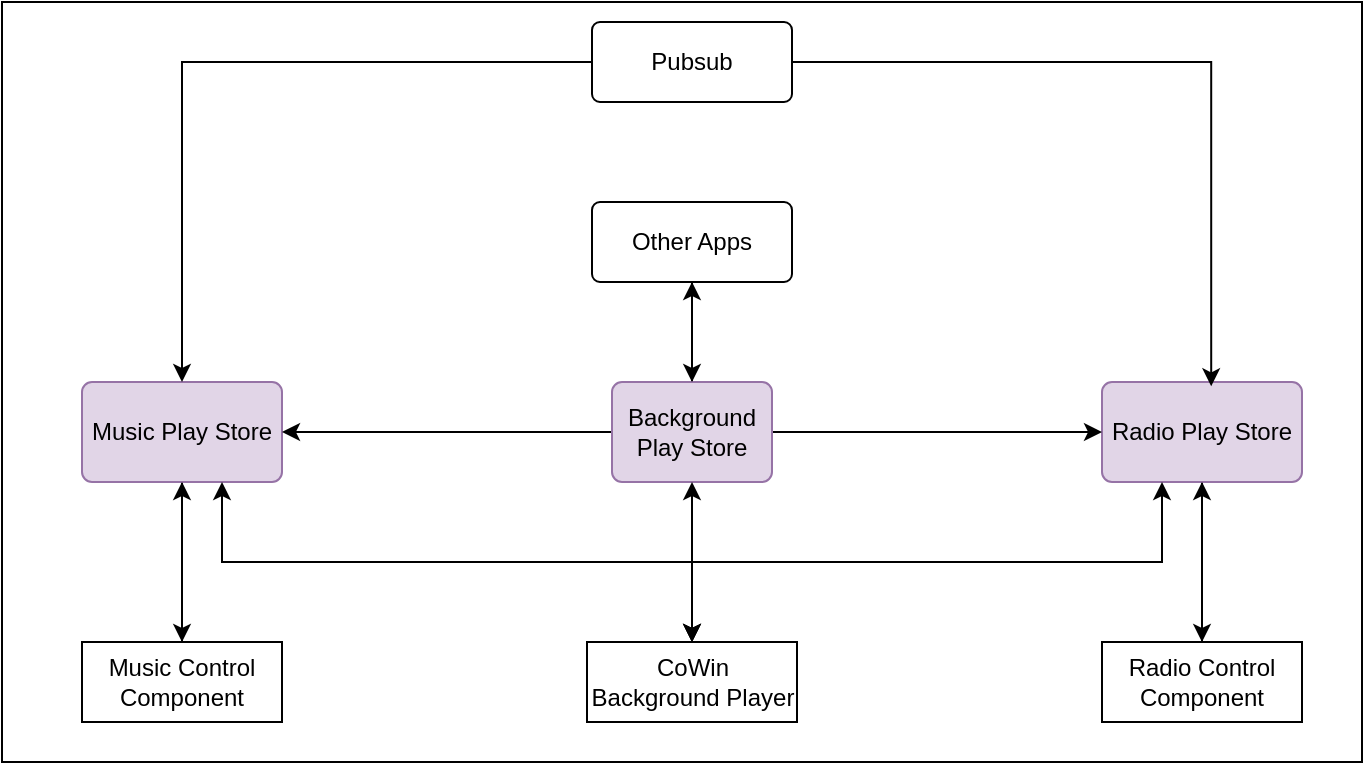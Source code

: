 <mxfile version="27.1.6">
  <diagram name="Page-1" id="FXs1bxIN7TdrKvlHPAOR">
    <mxGraphModel dx="983" dy="512" grid="1" gridSize="10" guides="1" tooltips="1" connect="1" arrows="1" fold="1" page="1" pageScale="1" pageWidth="850" pageHeight="1100" math="0" shadow="0">
      <root>
        <mxCell id="0" />
        <mxCell id="1" parent="0" />
        <mxCell id="yeM5Ij0gTFEtDUQy7v0Z-52" value="" style="rounded=0;whiteSpace=wrap;html=1;" vertex="1" parent="1">
          <mxGeometry x="80" y="240" width="680" height="380" as="geometry" />
        </mxCell>
        <mxCell id="yeM5Ij0gTFEtDUQy7v0Z-31" style="edgeStyle=orthogonalEdgeStyle;rounded=0;orthogonalLoop=1;jettySize=auto;html=1;" edge="1" parent="1" source="yeM5Ij0gTFEtDUQy7v0Z-1" target="yeM5Ij0gTFEtDUQy7v0Z-4">
          <mxGeometry relative="1" as="geometry" />
        </mxCell>
        <mxCell id="yeM5Ij0gTFEtDUQy7v0Z-1" value="Music Play Store" style="rounded=1;arcSize=10;whiteSpace=wrap;html=1;align=center;fillColor=#e1d5e7;strokeColor=#9673a6;" vertex="1" parent="1">
          <mxGeometry x="120" y="430" width="100" height="50" as="geometry" />
        </mxCell>
        <mxCell id="yeM5Ij0gTFEtDUQy7v0Z-33" style="edgeStyle=orthogonalEdgeStyle;rounded=0;orthogonalLoop=1;jettySize=auto;html=1;" edge="1" parent="1" source="yeM5Ij0gTFEtDUQy7v0Z-2" target="yeM5Ij0gTFEtDUQy7v0Z-5">
          <mxGeometry relative="1" as="geometry" />
        </mxCell>
        <mxCell id="yeM5Ij0gTFEtDUQy7v0Z-2" value="Radio Play Store" style="rounded=1;arcSize=10;whiteSpace=wrap;html=1;align=center;fillColor=#e1d5e7;strokeColor=#9673a6;" vertex="1" parent="1">
          <mxGeometry x="630" y="430" width="100" height="50" as="geometry" />
        </mxCell>
        <mxCell id="yeM5Ij0gTFEtDUQy7v0Z-29" style="edgeStyle=orthogonalEdgeStyle;rounded=0;orthogonalLoop=1;jettySize=auto;html=1;entryX=1;entryY=0.5;entryDx=0;entryDy=0;" edge="1" parent="1" source="yeM5Ij0gTFEtDUQy7v0Z-3" target="yeM5Ij0gTFEtDUQy7v0Z-1">
          <mxGeometry relative="1" as="geometry" />
        </mxCell>
        <mxCell id="yeM5Ij0gTFEtDUQy7v0Z-30" style="edgeStyle=orthogonalEdgeStyle;rounded=0;orthogonalLoop=1;jettySize=auto;html=1;" edge="1" parent="1" source="yeM5Ij0gTFEtDUQy7v0Z-3" target="yeM5Ij0gTFEtDUQy7v0Z-2">
          <mxGeometry relative="1" as="geometry" />
        </mxCell>
        <mxCell id="yeM5Ij0gTFEtDUQy7v0Z-37" style="edgeStyle=orthogonalEdgeStyle;rounded=0;orthogonalLoop=1;jettySize=auto;html=1;entryX=0.5;entryY=1;entryDx=0;entryDy=0;" edge="1" parent="1" source="yeM5Ij0gTFEtDUQy7v0Z-3" target="yeM5Ij0gTFEtDUQy7v0Z-16">
          <mxGeometry relative="1" as="geometry" />
        </mxCell>
        <mxCell id="yeM5Ij0gTFEtDUQy7v0Z-3" value="Background Play Store" style="rounded=1;arcSize=10;whiteSpace=wrap;html=1;align=center;fillColor=#e1d5e7;strokeColor=#9673a6;" vertex="1" parent="1">
          <mxGeometry x="385" y="430" width="80" height="50" as="geometry" />
        </mxCell>
        <mxCell id="yeM5Ij0gTFEtDUQy7v0Z-32" style="edgeStyle=orthogonalEdgeStyle;rounded=0;orthogonalLoop=1;jettySize=auto;html=1;entryX=0.5;entryY=1;entryDx=0;entryDy=0;" edge="1" parent="1" source="yeM5Ij0gTFEtDUQy7v0Z-4" target="yeM5Ij0gTFEtDUQy7v0Z-1">
          <mxGeometry relative="1" as="geometry" />
        </mxCell>
        <mxCell id="yeM5Ij0gTFEtDUQy7v0Z-4" value="Music Control Component" style="whiteSpace=wrap;html=1;align=center;" vertex="1" parent="1">
          <mxGeometry x="120" y="560" width="100" height="40" as="geometry" />
        </mxCell>
        <mxCell id="yeM5Ij0gTFEtDUQy7v0Z-34" style="edgeStyle=orthogonalEdgeStyle;rounded=0;orthogonalLoop=1;jettySize=auto;html=1;entryX=0.5;entryY=1;entryDx=0;entryDy=0;" edge="1" parent="1" source="yeM5Ij0gTFEtDUQy7v0Z-5" target="yeM5Ij0gTFEtDUQy7v0Z-2">
          <mxGeometry relative="1" as="geometry" />
        </mxCell>
        <mxCell id="yeM5Ij0gTFEtDUQy7v0Z-5" value="Radio Control Component" style="whiteSpace=wrap;html=1;align=center;" vertex="1" parent="1">
          <mxGeometry x="630" y="560" width="100" height="40" as="geometry" />
        </mxCell>
        <mxCell id="yeM5Ij0gTFEtDUQy7v0Z-35" style="edgeStyle=orthogonalEdgeStyle;rounded=0;orthogonalLoop=1;jettySize=auto;html=1;entryX=0.5;entryY=0;entryDx=0;entryDy=0;" edge="1" parent="1" source="yeM5Ij0gTFEtDUQy7v0Z-16" target="yeM5Ij0gTFEtDUQy7v0Z-3">
          <mxGeometry relative="1" as="geometry" />
        </mxCell>
        <mxCell id="yeM5Ij0gTFEtDUQy7v0Z-16" value="Other Apps" style="rounded=1;arcSize=10;whiteSpace=wrap;html=1;align=center;" vertex="1" parent="1">
          <mxGeometry x="375" y="340" width="100" height="40" as="geometry" />
        </mxCell>
        <mxCell id="yeM5Ij0gTFEtDUQy7v0Z-49" style="edgeStyle=orthogonalEdgeStyle;rounded=0;orthogonalLoop=1;jettySize=auto;html=1;entryX=0.5;entryY=0;entryDx=0;entryDy=0;" edge="1" parent="1" source="yeM5Ij0gTFEtDUQy7v0Z-21" target="yeM5Ij0gTFEtDUQy7v0Z-1">
          <mxGeometry relative="1" as="geometry" />
        </mxCell>
        <mxCell id="yeM5Ij0gTFEtDUQy7v0Z-21" value="Pubsub" style="rounded=1;arcSize=10;whiteSpace=wrap;html=1;align=center;" vertex="1" parent="1">
          <mxGeometry x="375" y="250" width="100" height="40" as="geometry" />
        </mxCell>
        <mxCell id="yeM5Ij0gTFEtDUQy7v0Z-46" style="edgeStyle=orthogonalEdgeStyle;rounded=0;orthogonalLoop=1;jettySize=auto;html=1;startArrow=classic;startFill=1;" edge="1" parent="1" source="yeM5Ij0gTFEtDUQy7v0Z-26">
          <mxGeometry relative="1" as="geometry">
            <mxPoint x="190" y="480" as="targetPoint" />
            <Array as="points">
              <mxPoint x="425" y="520" />
              <mxPoint x="190" y="520" />
              <mxPoint x="190" y="480" />
            </Array>
          </mxGeometry>
        </mxCell>
        <mxCell id="yeM5Ij0gTFEtDUQy7v0Z-48" style="edgeStyle=orthogonalEdgeStyle;rounded=0;orthogonalLoop=1;jettySize=auto;html=1;entryX=0.5;entryY=1;entryDx=0;entryDy=0;startArrow=classic;startFill=1;" edge="1" parent="1" source="yeM5Ij0gTFEtDUQy7v0Z-26" target="yeM5Ij0gTFEtDUQy7v0Z-3">
          <mxGeometry relative="1" as="geometry" />
        </mxCell>
        <mxCell id="yeM5Ij0gTFEtDUQy7v0Z-26" value="CoWin Background Player" style="whiteSpace=wrap;html=1;align=center;" vertex="1" parent="1">
          <mxGeometry x="372.5" y="560" width="105" height="40" as="geometry" />
        </mxCell>
        <mxCell id="yeM5Ij0gTFEtDUQy7v0Z-47" style="edgeStyle=orthogonalEdgeStyle;rounded=0;orthogonalLoop=1;jettySize=auto;html=1;startArrow=classic;startFill=1;" edge="1" parent="1" source="yeM5Ij0gTFEtDUQy7v0Z-26">
          <mxGeometry relative="1" as="geometry">
            <mxPoint x="660" y="480" as="targetPoint" />
            <Array as="points">
              <mxPoint x="425" y="520" />
              <mxPoint x="660" y="520" />
              <mxPoint x="660" y="483" />
            </Array>
          </mxGeometry>
        </mxCell>
        <mxCell id="yeM5Ij0gTFEtDUQy7v0Z-50" style="edgeStyle=orthogonalEdgeStyle;rounded=0;orthogonalLoop=1;jettySize=auto;html=1;entryX=0.546;entryY=0.043;entryDx=0;entryDy=0;entryPerimeter=0;" edge="1" parent="1" source="yeM5Ij0gTFEtDUQy7v0Z-21" target="yeM5Ij0gTFEtDUQy7v0Z-2">
          <mxGeometry relative="1" as="geometry" />
        </mxCell>
      </root>
    </mxGraphModel>
  </diagram>
</mxfile>
